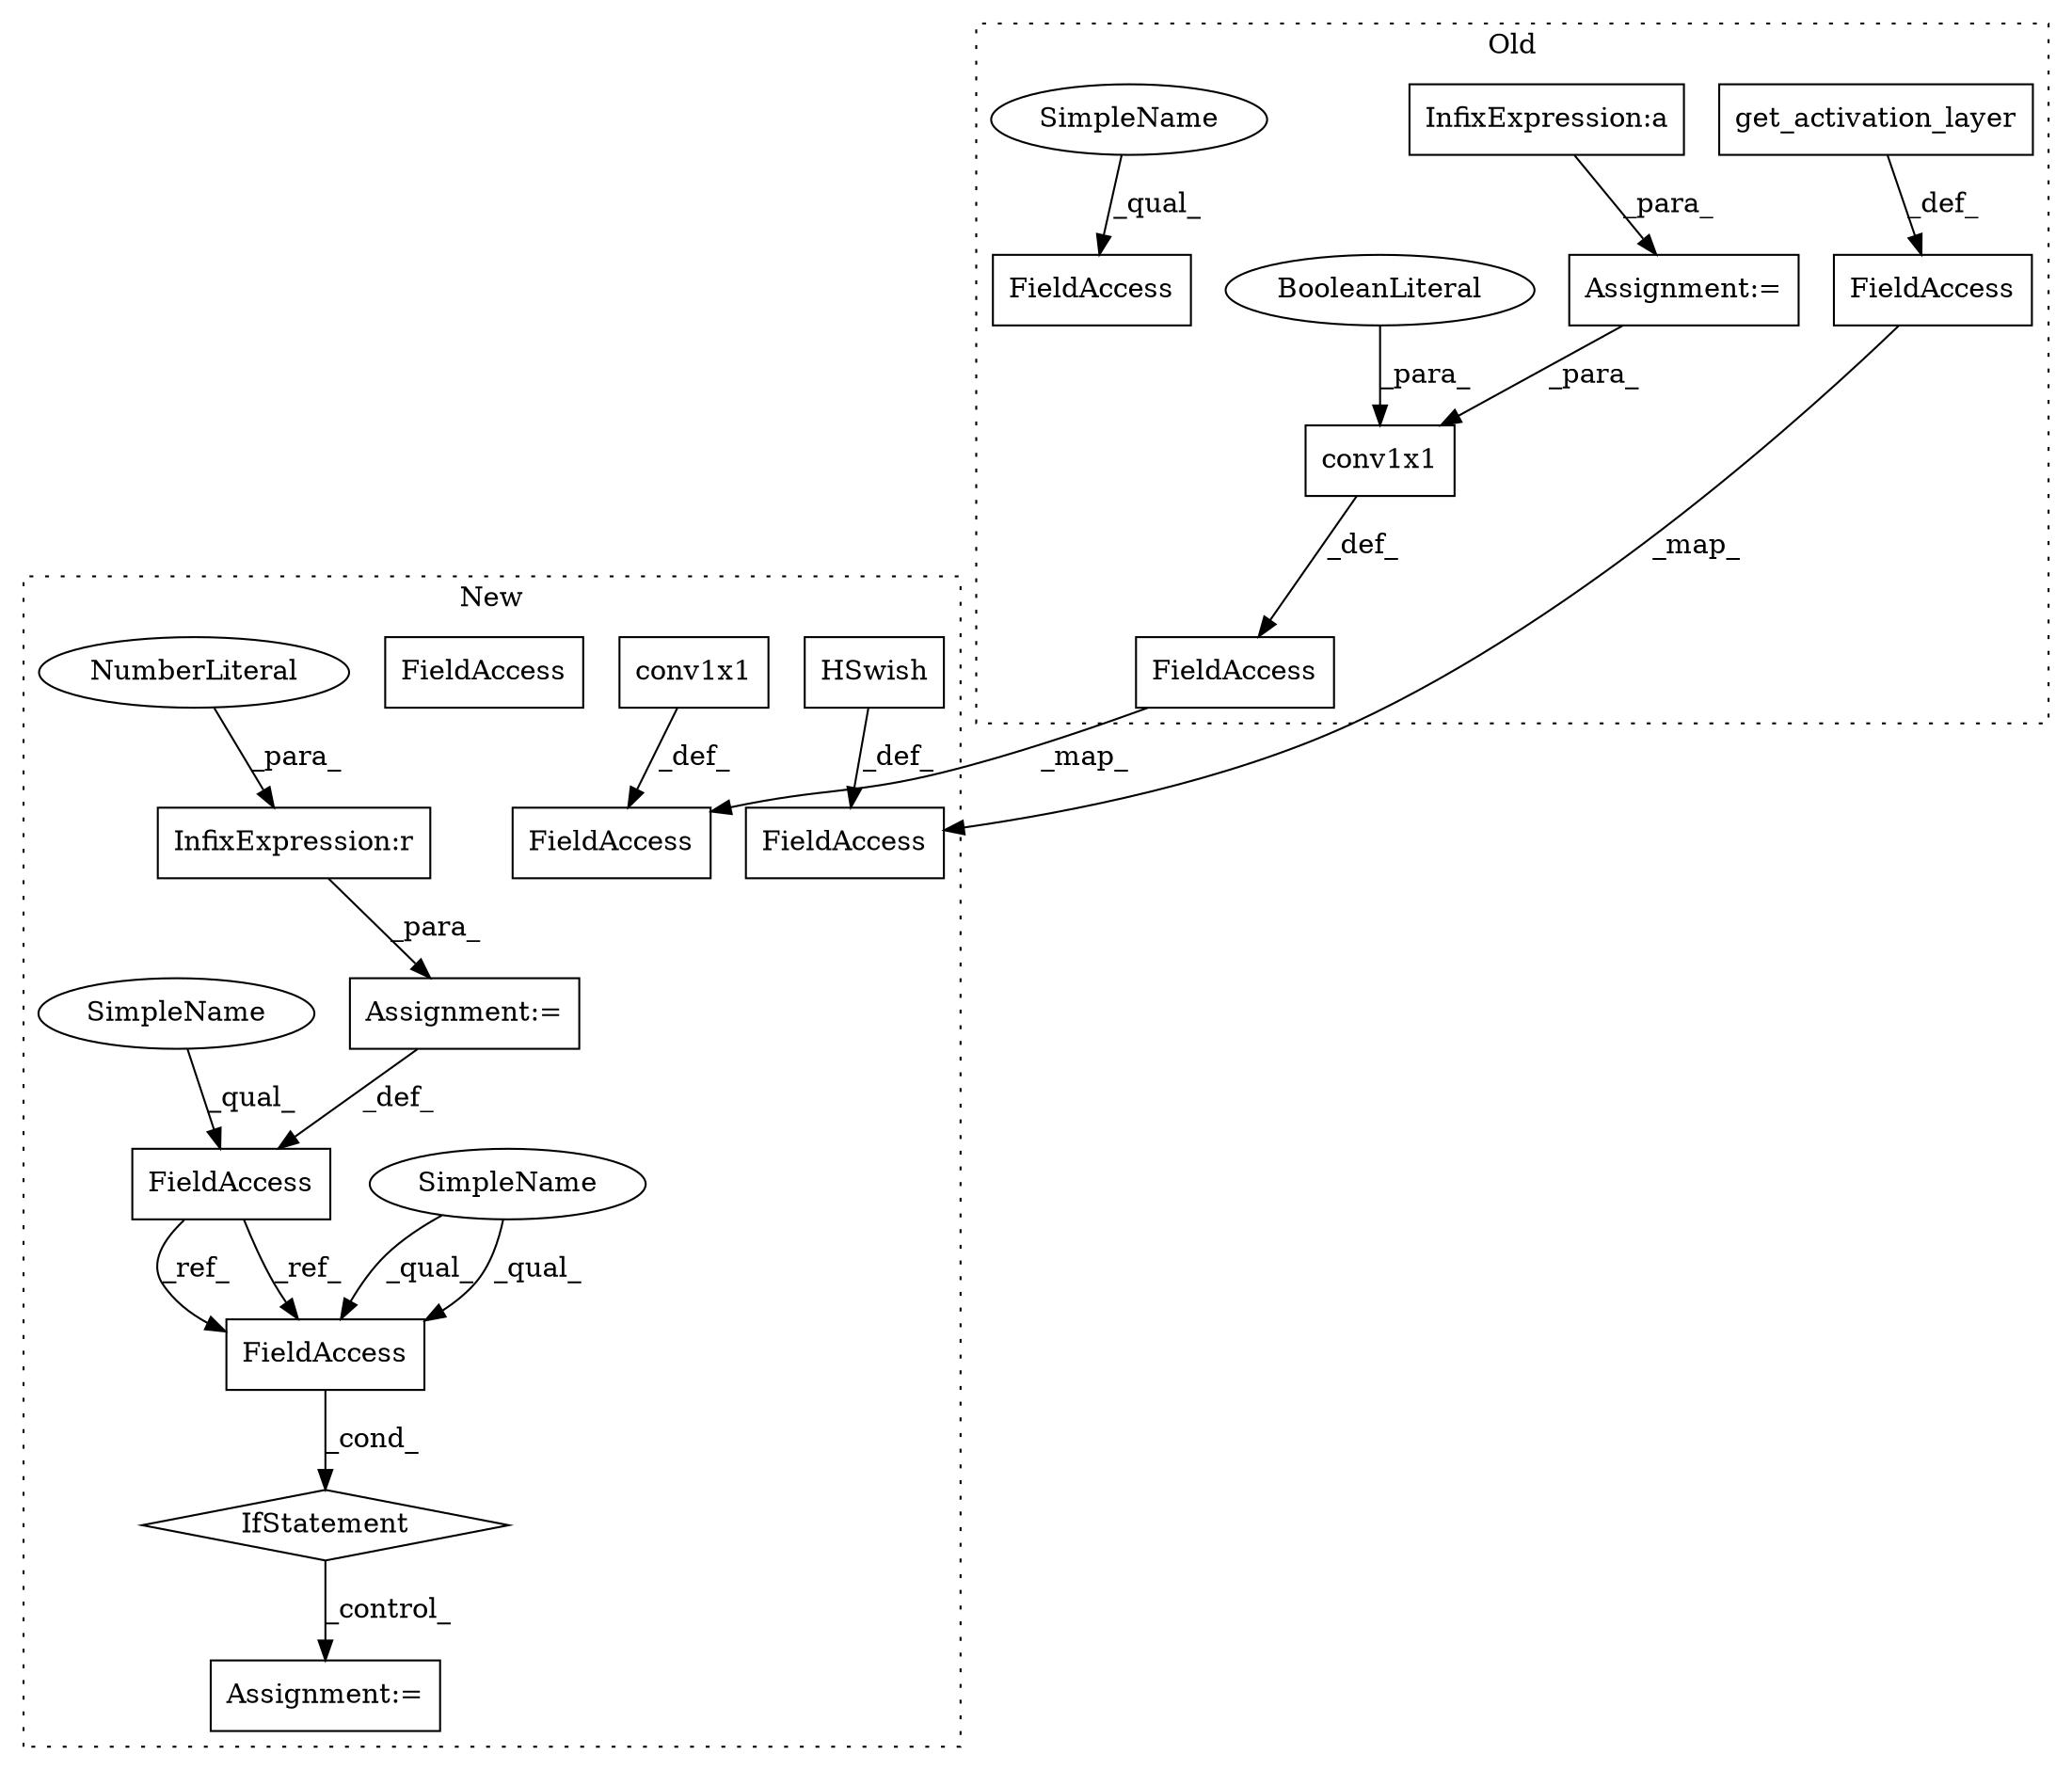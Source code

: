 digraph G {
subgraph cluster0 {
1 [label="conv1x1" a="32" s="8398,8431" l="8,1" shape="box"];
3 [label="InfixExpression:a" a="27" s="8323" l="3" shape="box"];
6 [label="BooleanLiteral" a="9" s="8427" l="4" shape="ellipse"];
9 [label="FieldAccess" a="22" s="8387" l="10" shape="box"];
12 [label="FieldAccess" a="22" s="8342" l="9" shape="box"];
14 [label="Assignment:=" a="7" s="8313" l="1" shape="box"];
16 [label="FieldAccess" a="22" s="8438" l="10" shape="box"];
19 [label="get_activation_layer" a="32" s="8449,8480" l="21,1" shape="box"];
20 [label="SimpleName" a="42" s="8342" l="4" shape="ellipse"];
label = "Old";
style="dotted";
}
subgraph cluster1 {
2 [label="IfStatement" a="25" s="2949,2969" l="4,2" shape="diamond"];
4 [label="InfixExpression:r" a="27" s="2856" l="4" shape="box"];
5 [label="NumberLiteral" a="34" s="2860" l="3" shape="ellipse"];
7 [label="FieldAccess" a="22" s="2826" l="16" shape="box"];
8 [label="FieldAccess" a="22" s="2870" l="10" shape="box"];
10 [label="conv1x1" a="32" s="2881,2913" l="8,1" shape="box"];
11 [label="FieldAccess" a="22" s="2953" l="16" shape="box"];
13 [label="Assignment:=" a="7" s="2991" l="1" shape="box"];
15 [label="Assignment:=" a="7" s="2842" l="1" shape="box"];
17 [label="FieldAccess" a="22" s="2920" l="10" shape="box"];
18 [label="HSwish" a="32" s="2931,2942" l="7,1" shape="box"];
21 [label="SimpleName" a="42" s="2953" l="4" shape="ellipse"];
22 [label="SimpleName" a="42" s="2826" l="4" shape="ellipse"];
23 [label="FieldAccess" a="22" s="2953" l="16" shape="box"];
label = "New";
style="dotted";
}
1 -> 9 [label="_def_"];
2 -> 13 [label="_control_"];
3 -> 14 [label="_para_"];
4 -> 15 [label="_para_"];
5 -> 4 [label="_para_"];
6 -> 1 [label="_para_"];
7 -> 23 [label="_ref_"];
7 -> 23 [label="_ref_"];
9 -> 8 [label="_map_"];
10 -> 8 [label="_def_"];
14 -> 1 [label="_para_"];
15 -> 7 [label="_def_"];
16 -> 17 [label="_map_"];
18 -> 17 [label="_def_"];
19 -> 16 [label="_def_"];
20 -> 12 [label="_qual_"];
21 -> 23 [label="_qual_"];
21 -> 23 [label="_qual_"];
22 -> 7 [label="_qual_"];
23 -> 2 [label="_cond_"];
}